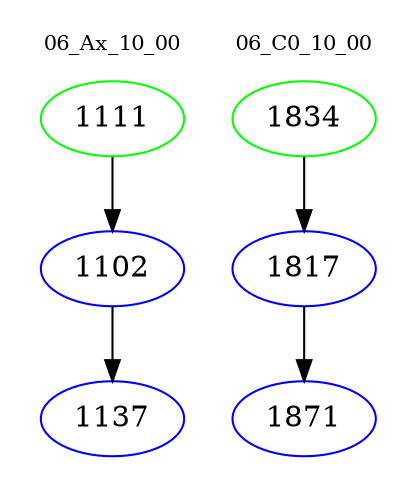 digraph{
subgraph cluster_0 {
color = white
label = "06_Ax_10_00";
fontsize=10;
T0_1111 [label="1111", color="green"]
T0_1111 -> T0_1102 [color="black"]
T0_1102 [label="1102", color="blue"]
T0_1102 -> T0_1137 [color="black"]
T0_1137 [label="1137", color="blue"]
}
subgraph cluster_1 {
color = white
label = "06_C0_10_00";
fontsize=10;
T1_1834 [label="1834", color="green"]
T1_1834 -> T1_1817 [color="black"]
T1_1817 [label="1817", color="blue"]
T1_1817 -> T1_1871 [color="black"]
T1_1871 [label="1871", color="blue"]
}
}
